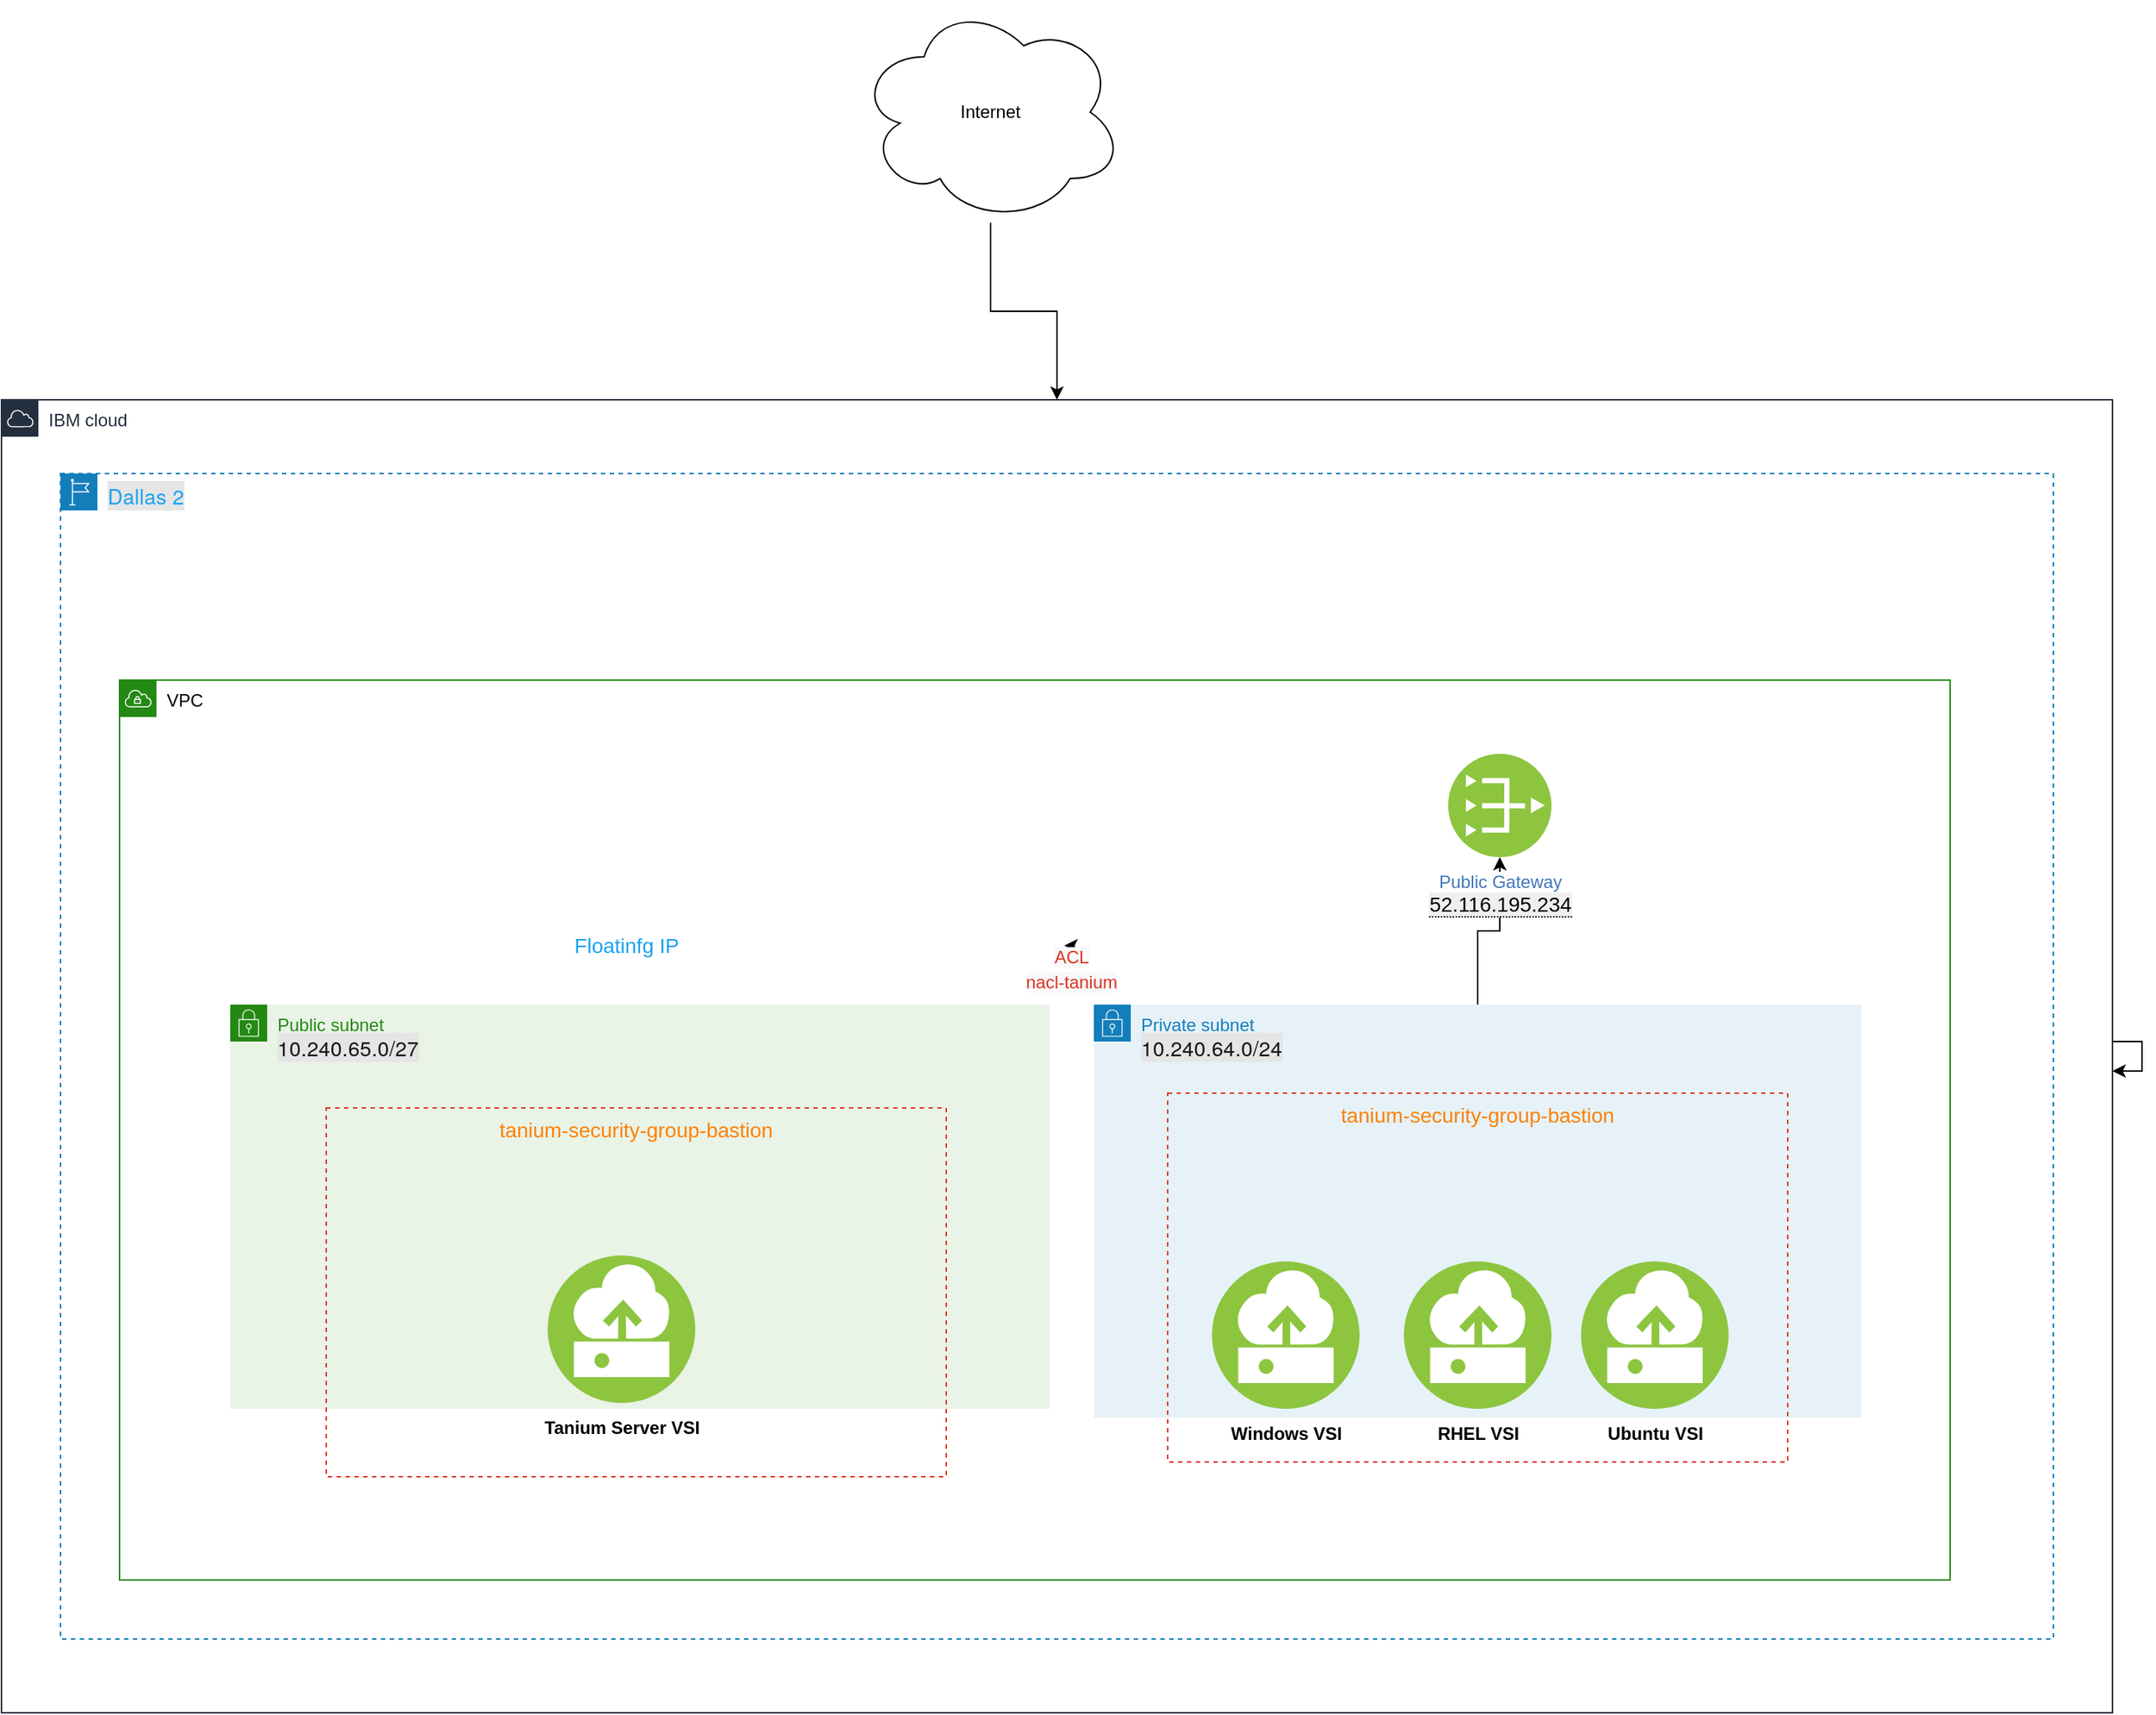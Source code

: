<mxfile version="14.6.11" type="github">
  <diagram id="aPGEExWdl0b4FqF4iGwi" name="Page-1">
    <mxGraphModel dx="4250" dy="2901" grid="1" gridSize="10" guides="1" tooltips="1" connect="1" arrows="1" fold="1" page="1" pageScale="1" pageWidth="827" pageHeight="1169" background="none" math="0" shadow="0">
      <root>
        <mxCell id="0" />
        <mxCell id="1" parent="0" />
        <mxCell id="9J43sk1gVzlFjpenxunV-50" style="edgeStyle=orthogonalEdgeStyle;rounded=0;orthogonalLoop=1;jettySize=auto;html=1;entryX=0.5;entryY=1;entryDx=0;entryDy=0;fontSize=14;fontColor=#1AA2F0;" edge="1" parent="1" source="9J43sk1gVzlFjpenxunV-37" target="9J43sk1gVzlFjpenxunV-20">
          <mxGeometry relative="1" as="geometry" />
        </mxCell>
        <mxCell id="9J43sk1gVzlFjpenxunV-29" value="Public subnet&lt;br&gt;&lt;span style=&quot;color: rgb(22 , 22 , 22) ; font-family: &amp;#34;ibm plex sans&amp;#34; , &amp;#34;helvetica neue&amp;#34; , &amp;#34;arial&amp;#34; , sans-serif ; font-size: 14px ; letter-spacing: 0.16px ; background-color: rgb(229 , 229 , 229)&quot;&gt;10.240.65.0/27&lt;/span&gt;" style="points=[[0,0],[0.25,0],[0.5,0],[0.75,0],[1,0],[1,0.25],[1,0.5],[1,0.75],[1,1],[0.75,1],[0.5,1],[0.25,1],[0,1],[0,0.75],[0,0.5],[0,0.25]];outlineConnect=0;gradientColor=none;html=1;whiteSpace=wrap;fontSize=12;fontStyle=0;shape=mxgraph.aws4.group;grIcon=mxgraph.aws4.group_security_group;grStroke=0;strokeColor=#248814;fillColor=#E9F3E6;verticalAlign=top;align=left;spacingLeft=30;fontColor=#248814;dashed=0;" vertex="1" parent="1">
          <mxGeometry x="-1305" y="-350" width="555" height="274" as="geometry" />
        </mxCell>
        <mxCell id="9J43sk1gVzlFjpenxunV-21" value="" style="edgeStyle=orthogonalEdgeStyle;rounded=0;orthogonalLoop=1;jettySize=auto;html=1;" edge="1" parent="1" source="9J43sk1gVzlFjpenxunV-1" target="9J43sk1gVzlFjpenxunV-14">
          <mxGeometry relative="1" as="geometry" />
        </mxCell>
        <mxCell id="9J43sk1gVzlFjpenxunV-1" value="Internet" style="ellipse;shape=cloud;whiteSpace=wrap;html=1;" vertex="1" parent="1">
          <mxGeometry x="-880" y="-1030" width="180" height="150" as="geometry" />
        </mxCell>
        <mxCell id="9J43sk1gVzlFjpenxunV-2" value="&lt;span style=&quot;font-family: &amp;quot;ibm plex sans&amp;quot;, &amp;quot;helvetica neue&amp;quot;, arial, sans-serif; font-size: 14px; letter-spacing: 0.16px; background-color: rgb(229, 229, 229);&quot;&gt;Dallas 2&lt;/span&gt;" style="points=[[0,0],[0.25,0],[0.5,0],[0.75,0],[1,0],[1,0.25],[1,0.5],[1,0.75],[1,1],[0.75,1],[0.5,1],[0.25,1],[0,1],[0,0.75],[0,0.5],[0,0.25]];outlineConnect=0;gradientColor=none;html=1;whiteSpace=wrap;fontSize=12;fontStyle=0;shape=mxgraph.aws4.group;grIcon=mxgraph.aws4.group_region;strokeColor=#147EBA;fillColor=none;verticalAlign=top;align=left;spacingLeft=30;dashed=1;fontColor=#1AA2F0;" vertex="1" parent="1">
          <mxGeometry x="-1420" y="-710" width="1350" height="790" as="geometry" />
        </mxCell>
        <mxCell id="9J43sk1gVzlFjpenxunV-3" value="&lt;font color=&quot;#000000&quot;&gt;VPC&lt;/font&gt;" style="points=[[0,0],[0.25,0],[0.5,0],[0.75,0],[1,0],[1,0.25],[1,0.5],[1,0.75],[1,1],[0.75,1],[0.5,1],[0.25,1],[0,1],[0,0.75],[0,0.5],[0,0.25]];outlineConnect=0;gradientColor=none;html=1;whiteSpace=wrap;fontSize=12;fontStyle=0;shape=mxgraph.aws4.group;grIcon=mxgraph.aws4.group_vpc;strokeColor=#248814;fillColor=none;verticalAlign=top;align=left;spacingLeft=30;fontColor=#AAB7B8;dashed=0;" vertex="1" parent="1">
          <mxGeometry x="-1380" y="-570" width="1240" height="610" as="geometry" />
        </mxCell>
        <mxCell id="9J43sk1gVzlFjpenxunV-14" value="IBM cloud" style="points=[[0,0],[0.25,0],[0.5,0],[0.75,0],[1,0],[1,0.25],[1,0.5],[1,0.75],[1,1],[0.75,1],[0.5,1],[0.25,1],[0,1],[0,0.75],[0,0.5],[0,0.25]];outlineConnect=0;gradientColor=none;html=1;whiteSpace=wrap;fontSize=12;fontStyle=0;shape=mxgraph.aws4.group;grIcon=mxgraph.aws4.group_aws_cloud;strokeColor=#232F3E;fillColor=none;verticalAlign=top;align=left;spacingLeft=30;fontColor=#232F3E;dashed=0;movable=1;resizable=1;rotatable=1;deletable=1;editable=1;connectable=1;" vertex="1" parent="1">
          <mxGeometry x="-1460" y="-760" width="1430" height="890" as="geometry" />
        </mxCell>
        <mxCell id="9J43sk1gVzlFjpenxunV-20" value="Public Gateway&lt;br&gt;&lt;button type=&quot;button&quot; class=&quot;bx--tooltip__trigger bx--tooltip--a11y bx--tooltip__trigger--definition bx--tooltip--top bx--tooltip--align-center&quot; style=&quot;font-family: inherit ; border-radius: 0px ; margin: 0px ; vertical-align: baseline ; padding: 0px ; background-image: none ; border-top: 0px ; border-right: 0px ; border-bottom: 0.062rem dotted ; border-left: 0px ; appearance: none ; display: inline-flex ; align-items: center ; font-size: 0.875rem ; cursor: pointer ; position: relative ; transition: 0.11s ease 0s ; overflow: visible ; text-align: left ; text-overflow: ellipsis ; max-width: 20rem ; overflow-wrap: break-word&quot;&gt;52.116.195.234&lt;/button&gt;&lt;div class=&quot;bx--assistive-text&quot; id=&quot;definition-tooltip-256&quot; style=&quot;box-sizing: content-box ; margin: -1px ; padding: 0.5rem 1rem ; font-stretch: inherit ; font-family: &amp;#34;ibm plex sans&amp;#34; , &amp;#34;helvetica neue&amp;#34; , &amp;#34;arial&amp;#34; , sans-serif ; font-size: 14px ; vertical-align: baseline ; border: 0px ; position: absolute ; height: auto ; overflow: hidden ; visibility: inherit ; clip: rect(0px , 0px , 0px , 0px) ; z-index: 6000 ; display: flex ; align-items: center ; opacity: 1 ; word-break: break-word ; box-shadow: rgba(0 , 0 , 0 , 0.2) 0px 2px 6px ; min-width: 1.5rem ; max-width: 13rem ; text-align: left ; border-radius: 0.125rem ; transform: translate(-50% , -100%) ; letter-spacing: 0.16px ; top: -0.562rem ; left: 54.156px&quot;&gt;Copy IP address&lt;/div&gt;" style="aspect=fixed;perimeter=ellipsePerimeter;html=1;align=center;shadow=0;dashed=0;fontColor=#4277BB;labelBackgroundColor=#ffffff;fontSize=12;spacingTop=3;image;image=img/lib/ibm/vpc/PublicGateway.svg;" vertex="1" parent="1">
          <mxGeometry x="-480" y="-520" width="70" height="70" as="geometry" />
        </mxCell>
        <mxCell id="9J43sk1gVzlFjpenxunV-22" style="edgeStyle=orthogonalEdgeStyle;rounded=0;orthogonalLoop=1;jettySize=auto;html=1;" edge="1" parent="1" source="9J43sk1gVzlFjpenxunV-14" target="9J43sk1gVzlFjpenxunV-14">
          <mxGeometry relative="1" as="geometry" />
        </mxCell>
        <mxCell id="9J43sk1gVzlFjpenxunV-27" value="tanium-security-group-bastion" style="fillColor=none;strokeColor=#DD3522;verticalAlign=top;fontStyle=0;dashed=1;fontColor=#FF8000;fontSize=14;" vertex="1" parent="1">
          <mxGeometry x="-1240" y="-280" width="420" height="250" as="geometry" />
        </mxCell>
        <mxCell id="9J43sk1gVzlFjpenxunV-42" style="edgeStyle=orthogonalEdgeStyle;rounded=0;orthogonalLoop=1;jettySize=auto;html=1;exitX=0.5;exitY=0;exitDx=0;exitDy=0;fontSize=14;fontColor=#1AA2F0;" edge="1" parent="1" source="9J43sk1gVzlFjpenxunV-30">
          <mxGeometry relative="1" as="geometry">
            <mxPoint x="-740" y="-390" as="targetPoint" />
          </mxGeometry>
        </mxCell>
        <mxCell id="9J43sk1gVzlFjpenxunV-30" value="&lt;meta charset=&quot;utf-8&quot;&gt;&lt;span style=&quot;color: rgb(221, 53, 34); font-family: helvetica; font-size: 12px; font-style: normal; font-weight: 400; letter-spacing: normal; text-align: center; text-indent: 0px; text-transform: none; word-spacing: 0px; background-color: rgb(248, 249, 250); display: inline; float: none;&quot;&gt;ACL&lt;/span&gt;&lt;br style=&quot;padding: 0px; margin: 0px; color: rgb(221, 53, 34); font-family: helvetica; font-size: 12px; font-style: normal; font-weight: 400; letter-spacing: normal; text-align: center; text-indent: 0px; text-transform: none; word-spacing: 0px; background-color: rgb(248, 249, 250);&quot;&gt;&lt;span style=&quot;color: rgb(221, 53, 34); font-family: helvetica; font-size: 12px; font-style: normal; font-weight: 400; letter-spacing: normal; text-align: center; text-indent: 0px; text-transform: none; word-spacing: 0px; background-color: rgb(248, 249, 250); display: inline; float: none;&quot;&gt;nacl-tanium&lt;/span&gt;" style="text;html=1;strokeColor=none;fillColor=none;align=center;verticalAlign=middle;whiteSpace=wrap;rounded=0;dashed=1;fontSize=14;fontColor=#FF8000;" vertex="1" parent="1">
          <mxGeometry x="-780" y="-390" width="90" height="30" as="geometry" />
        </mxCell>
        <mxCell id="9J43sk1gVzlFjpenxunV-37" value="Private subnet&lt;br&gt;&lt;span style=&quot;color: rgb(22 , 22 , 22) ; font-family: &amp;#34;ibm plex sans&amp;#34; , &amp;#34;helvetica neue&amp;#34; , &amp;#34;arial&amp;#34; , sans-serif ; font-size: 14px ; letter-spacing: 0.16px ; background-color: rgb(229 , 229 , 229)&quot;&gt;10.240.64.0/24&lt;/span&gt;" style="points=[[0,0],[0.25,0],[0.5,0],[0.75,0],[1,0],[1,0.25],[1,0.5],[1,0.75],[1,1],[0.75,1],[0.5,1],[0.25,1],[0,1],[0,0.75],[0,0.5],[0,0.25]];outlineConnect=0;gradientColor=none;html=1;whiteSpace=wrap;fontSize=12;fontStyle=0;shape=mxgraph.aws4.group;grIcon=mxgraph.aws4.group_security_group;grStroke=0;strokeColor=#147EBA;fillColor=#E6F2F8;verticalAlign=top;align=left;spacingLeft=30;fontColor=#147EBA;dashed=0;" vertex="1" parent="1">
          <mxGeometry x="-720" y="-350" width="520" height="280" as="geometry" />
        </mxCell>
        <mxCell id="9J43sk1gVzlFjpenxunV-38" value="tanium-security-group-bastion" style="fillColor=none;strokeColor=#DD3522;verticalAlign=top;fontStyle=0;dashed=1;fontColor=#FF8000;fontSize=14;" vertex="1" parent="1">
          <mxGeometry x="-670" y="-290" width="420" height="250" as="geometry" />
        </mxCell>
        <mxCell id="9J43sk1gVzlFjpenxunV-43" value="Tanium Server VSI" style="aspect=fixed;perimeter=ellipsePerimeter;html=1;align=center;shadow=0;dashed=0;labelBackgroundColor=none;fontSize=12;spacingTop=3;image;image=img/lib/ibm/vpc/Instance.svg;fontStyle=1" vertex="1" parent="1">
          <mxGeometry x="-1090" y="-180" width="100" height="100" as="geometry" />
        </mxCell>
        <mxCell id="9J43sk1gVzlFjpenxunV-46" value="Windows VSI" style="aspect=fixed;perimeter=ellipsePerimeter;html=1;align=center;shadow=0;dashed=0;labelBackgroundColor=none;fontSize=12;spacingTop=3;image;image=img/lib/ibm/vpc/Instance.svg;fontStyle=1" vertex="1" parent="1">
          <mxGeometry x="-640" y="-176" width="100" height="100" as="geometry" />
        </mxCell>
        <mxCell id="9J43sk1gVzlFjpenxunV-47" value="RHEL VSI" style="aspect=fixed;perimeter=ellipsePerimeter;html=1;align=center;shadow=0;dashed=0;labelBackgroundColor=none;fontSize=12;spacingTop=3;image;image=img/lib/ibm/vpc/Instance.svg;fontStyle=1" vertex="1" parent="1">
          <mxGeometry x="-510" y="-176" width="100" height="100" as="geometry" />
        </mxCell>
        <mxCell id="9J43sk1gVzlFjpenxunV-48" value="Ubuntu VSI" style="aspect=fixed;perimeter=ellipsePerimeter;html=1;align=center;shadow=0;dashed=0;labelBackgroundColor=none;fontSize=12;spacingTop=3;image;image=img/lib/ibm/vpc/Instance.svg;fontStyle=1" vertex="1" parent="1">
          <mxGeometry x="-390" y="-176" width="100" height="100" as="geometry" />
        </mxCell>
        <mxCell id="9J43sk1gVzlFjpenxunV-51" value="Floatinfg IP&amp;nbsp;" style="text;html=1;align=center;verticalAlign=middle;resizable=0;points=[];autosize=1;strokeColor=none;fontSize=14;fontColor=#1AA2F0;" vertex="1" parent="1">
          <mxGeometry x="-1080" y="-400" width="90" height="20" as="geometry" />
        </mxCell>
      </root>
    </mxGraphModel>
  </diagram>
</mxfile>
